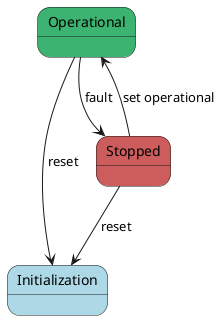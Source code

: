 @startuml State 2

state "Initialization" as I #LightBlue

state "Operational" as O #MediumSeaGreen

state "Stopped" as S #IndianRed


O --> I :reset
O --> S :fault

S --> O :set operational
S --> I :reset


@enduml